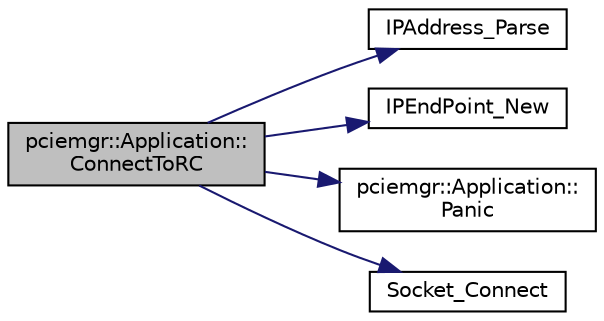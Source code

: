 digraph "pciemgr::Application::ConnectToRC"
{
 // LATEX_PDF_SIZE
  edge [fontname="Helvetica",fontsize="10",labelfontname="Helvetica",labelfontsize="10"];
  node [fontname="Helvetica",fontsize="10",shape=record];
  rankdir="LR";
  Node1 [label="pciemgr::Application::\lConnectToRC",height=0.2,width=0.4,color="black", fillcolor="grey75", style="filled", fontcolor="black",tooltip=" "];
  Node1 -> Node2 [color="midnightblue",fontsize="10",style="solid",fontname="Helvetica"];
  Node2 [label="IPAddress_Parse",height=0.2,width=0.4,color="black", fillcolor="white", style="filled",URL="$_c_s_socket_8h.html#a22e190ead89a54e8e8cb956f550cd80e",tooltip=" "];
  Node1 -> Node3 [color="midnightblue",fontsize="10",style="solid",fontname="Helvetica"];
  Node3 [label="IPEndPoint_New",height=0.2,width=0.4,color="black", fillcolor="white", style="filled",URL="$_c_s_socket_8h.html#aba77d2d9056a85a64187f90261e13a8c",tooltip=" "];
  Node1 -> Node4 [color="midnightblue",fontsize="10",style="solid",fontname="Helvetica"];
  Node4 [label="pciemgr::Application::\lPanic",height=0.2,width=0.4,color="black", fillcolor="white", style="filled",URL="$classmgrd_1_1_application.html#a455cb993a2a1ce99711012c240e728a2",tooltip=" "];
  Node1 -> Node5 [color="midnightblue",fontsize="10",style="solid",fontname="Helvetica"];
  Node5 [label="Socket_Connect",height=0.2,width=0.4,color="black", fillcolor="white", style="filled",URL="$_c_s_socket_8h.html#a23a8cae162db8e985292c8fc5f47d517",tooltip=" "];
}
